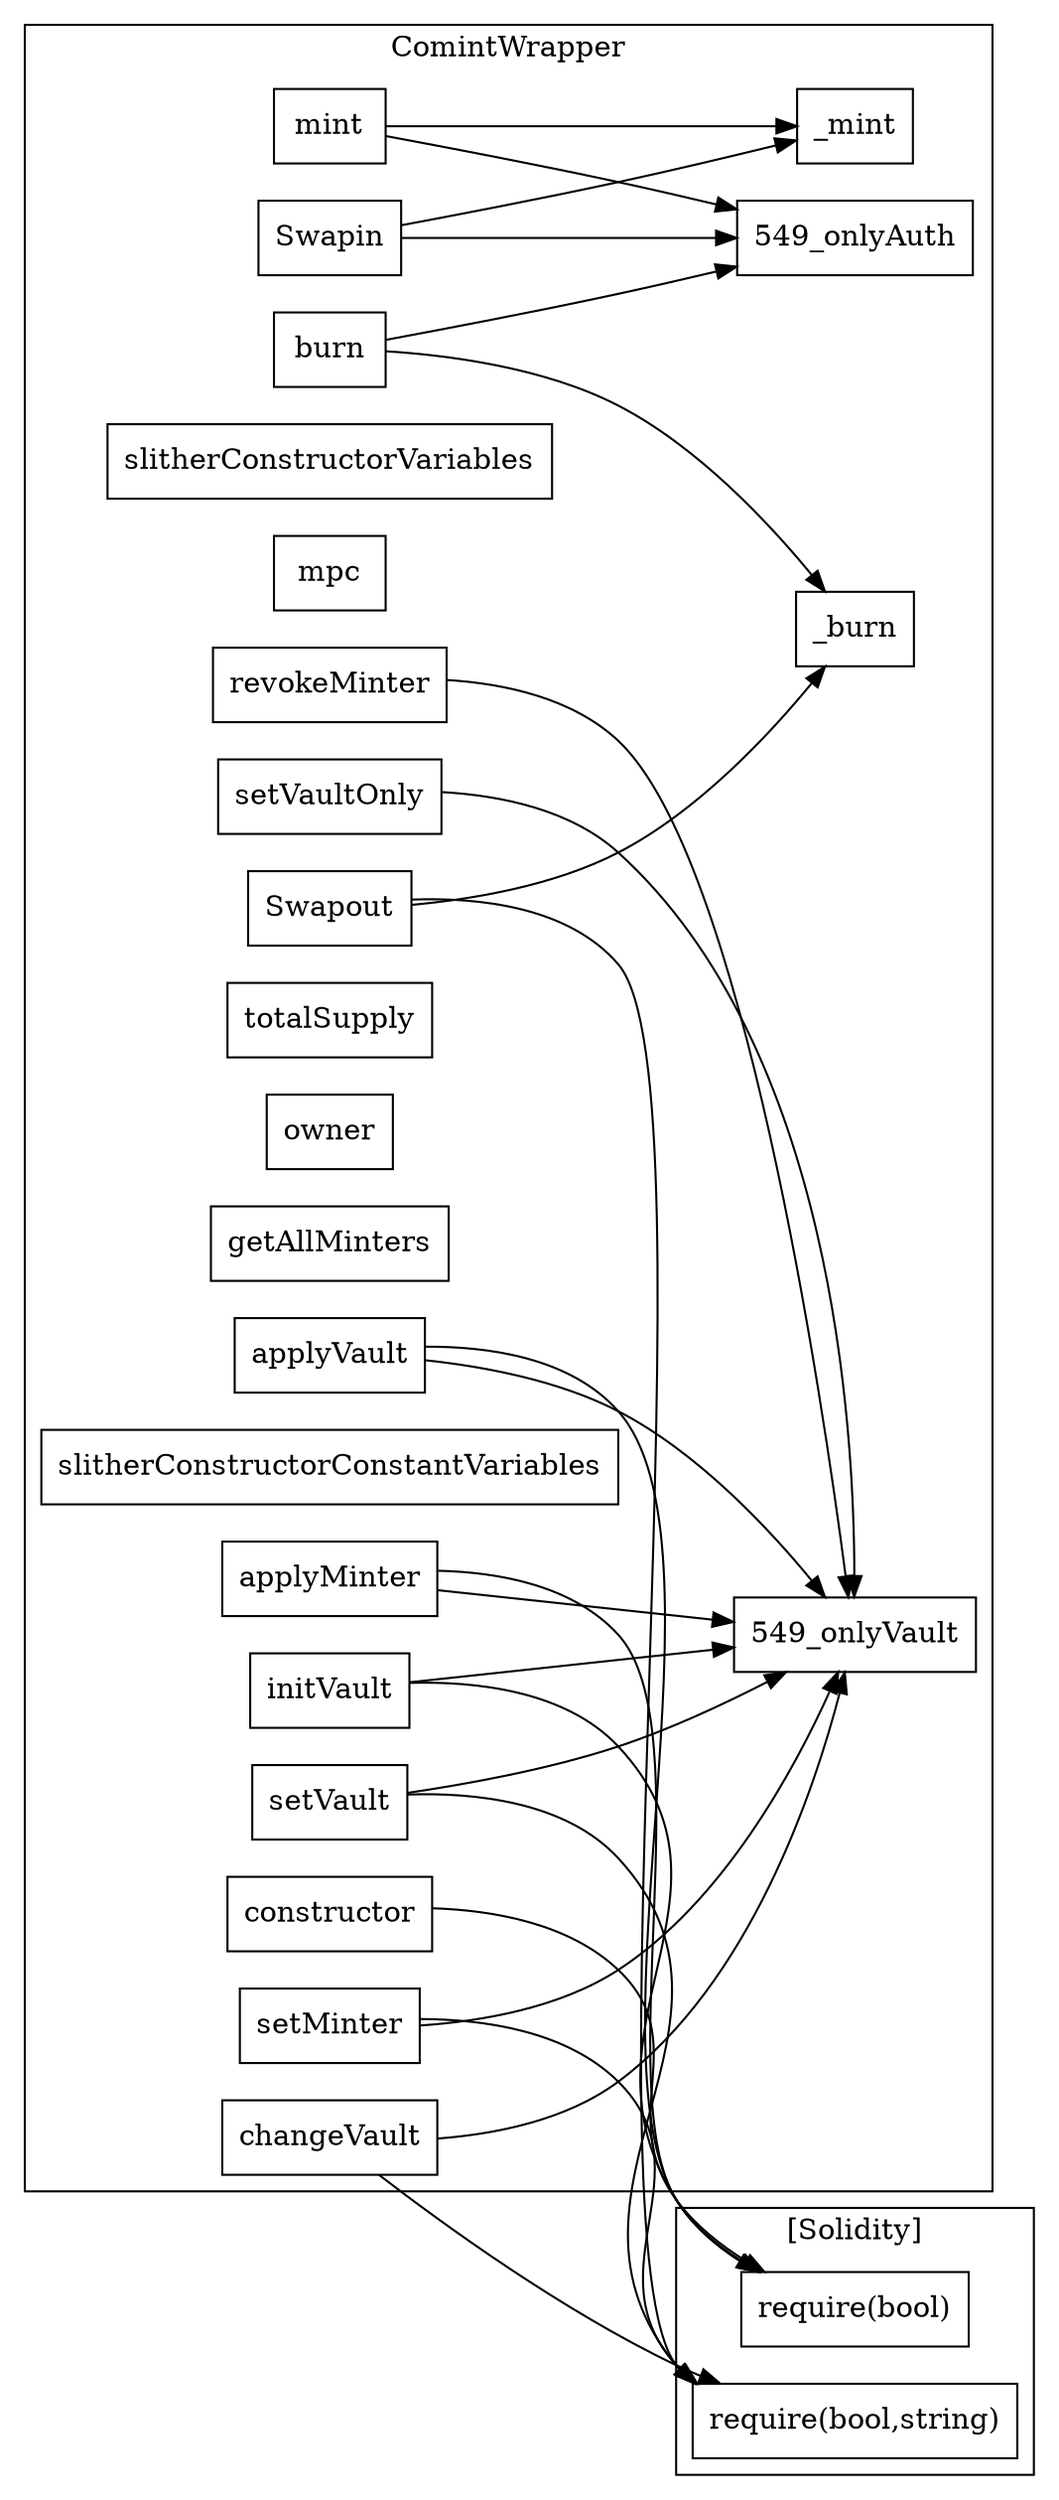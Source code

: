 strict digraph {
rankdir="LR"
node [shape=box]
subgraph cluster_549_ComintWrapper {
label = "ComintWrapper"
"549_setVaultOnly" [label="setVaultOnly"]
"549_applyMinter" [label="applyMinter"]
"549_constructor" [label="constructor"]
"549__burn" [label="_burn"]
"549_slitherConstructorVariables" [label="slitherConstructorVariables"]
"549_mpc" [label="mpc"]
"549_changeVault" [label="changeVault"]
"549_Swapin" [label="Swapin"]
"549_revokeMinter" [label="revokeMinter"]
"549_totalSupply" [label="totalSupply"]
"549_owner" [label="owner"]
"549_getAllMinters" [label="getAllMinters"]
"549__mint" [label="_mint"]
"549_setVault" [label="setVault"]
"549_slitherConstructorConstantVariables" [label="slitherConstructorConstantVariables"]
"549_initVault" [label="initVault"]
"549_burn" [label="burn"]
"549_applyVault" [label="applyVault"]
"549_mint" [label="mint"]
"549_setMinter" [label="setMinter"]
"549_Swapout" [label="Swapout"]
"549_setMinter" -> "549_onlyVault"
"549_setVaultOnly" -> "549_onlyVault"
"549_mint" -> "549_onlyAuth"
"549_Swapin" -> "549__mint"
"549_setVault" -> "549_onlyVault"
"549_initVault" -> "549_onlyVault"
"549_applyVault" -> "549_onlyVault"
"549_revokeMinter" -> "549_onlyVault"
"549_burn" -> "549_onlyAuth"
"549_changeVault" -> "549_onlyVault"
"549_burn" -> "549__burn"
"549_Swapout" -> "549__burn"
"549_applyMinter" -> "549_onlyVault"
"549_Swapin" -> "549_onlyAuth"
"549_mint" -> "549__mint"
}subgraph cluster_solidity {
label = "[Solidity]"
"require(bool)" 
"require(bool,string)" 
"549_initVault" -> "require(bool)"
"549_applyMinter" -> "require(bool)"
"549_setMinter" -> "require(bool,string)"
"549_constructor" -> "require(bool)"
"549_setVault" -> "require(bool,string)"
"549_changeVault" -> "require(bool,string)"
"549_Swapout" -> "require(bool,string)"
"549_applyVault" -> "require(bool)"
}
}